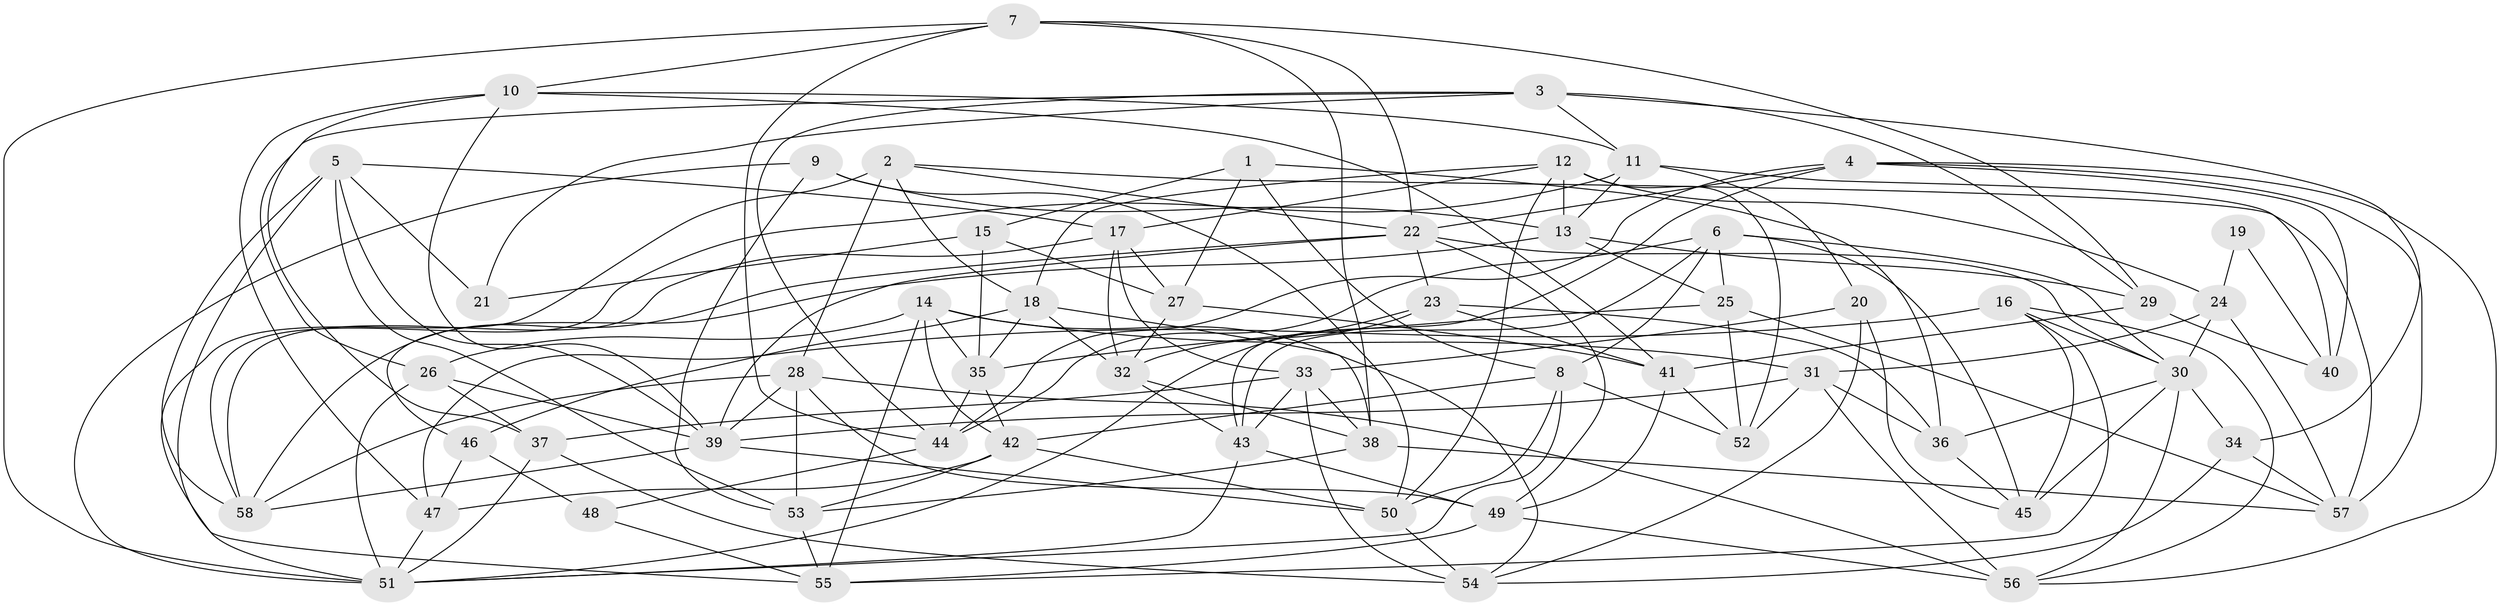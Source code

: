 // original degree distribution, {4: 1.0}
// Generated by graph-tools (version 1.1) at 2025/03/03/09/25 03:03:06]
// undirected, 58 vertices, 160 edges
graph export_dot {
graph [start="1"]
  node [color=gray90,style=filled];
  1;
  2;
  3;
  4;
  5;
  6;
  7;
  8;
  9;
  10;
  11;
  12;
  13;
  14;
  15;
  16;
  17;
  18;
  19;
  20;
  21;
  22;
  23;
  24;
  25;
  26;
  27;
  28;
  29;
  30;
  31;
  32;
  33;
  34;
  35;
  36;
  37;
  38;
  39;
  40;
  41;
  42;
  43;
  44;
  45;
  46;
  47;
  48;
  49;
  50;
  51;
  52;
  53;
  54;
  55;
  56;
  57;
  58;
  1 -- 8 [weight=1.0];
  1 -- 15 [weight=1.0];
  1 -- 27 [weight=1.0];
  1 -- 36 [weight=1.0];
  2 -- 18 [weight=1.0];
  2 -- 22 [weight=1.0];
  2 -- 28 [weight=1.0];
  2 -- 51 [weight=2.0];
  2 -- 57 [weight=1.0];
  3 -- 11 [weight=1.0];
  3 -- 21 [weight=1.0];
  3 -- 29 [weight=1.0];
  3 -- 34 [weight=1.0];
  3 -- 37 [weight=1.0];
  3 -- 44 [weight=1.0];
  4 -- 22 [weight=1.0];
  4 -- 40 [weight=1.0];
  4 -- 43 [weight=1.0];
  4 -- 44 [weight=1.0];
  4 -- 56 [weight=1.0];
  4 -- 57 [weight=1.0];
  5 -- 17 [weight=1.0];
  5 -- 21 [weight=1.0];
  5 -- 39 [weight=1.0];
  5 -- 53 [weight=1.0];
  5 -- 55 [weight=1.0];
  5 -- 58 [weight=1.0];
  6 -- 8 [weight=1.0];
  6 -- 25 [weight=1.0];
  6 -- 30 [weight=1.0];
  6 -- 43 [weight=1.0];
  6 -- 44 [weight=1.0];
  6 -- 45 [weight=1.0];
  7 -- 10 [weight=1.0];
  7 -- 22 [weight=1.0];
  7 -- 29 [weight=1.0];
  7 -- 38 [weight=1.0];
  7 -- 44 [weight=1.0];
  7 -- 51 [weight=1.0];
  8 -- 42 [weight=1.0];
  8 -- 50 [weight=1.0];
  8 -- 51 [weight=1.0];
  8 -- 52 [weight=1.0];
  9 -- 13 [weight=1.0];
  9 -- 50 [weight=1.0];
  9 -- 51 [weight=1.0];
  9 -- 53 [weight=1.0];
  10 -- 11 [weight=1.0];
  10 -- 26 [weight=1.0];
  10 -- 39 [weight=1.0];
  10 -- 41 [weight=1.0];
  10 -- 47 [weight=1.0];
  11 -- 13 [weight=1.0];
  11 -- 20 [weight=1.0];
  11 -- 40 [weight=1.0];
  11 -- 58 [weight=1.0];
  12 -- 13 [weight=1.0];
  12 -- 17 [weight=1.0];
  12 -- 18 [weight=1.0];
  12 -- 24 [weight=1.0];
  12 -- 50 [weight=1.0];
  12 -- 52 [weight=1.0];
  13 -- 25 [weight=1.0];
  13 -- 29 [weight=1.0];
  13 -- 46 [weight=1.0];
  14 -- 26 [weight=1.0];
  14 -- 31 [weight=1.0];
  14 -- 35 [weight=1.0];
  14 -- 42 [weight=1.0];
  14 -- 54 [weight=1.0];
  14 -- 55 [weight=1.0];
  15 -- 21 [weight=2.0];
  15 -- 27 [weight=2.0];
  15 -- 35 [weight=1.0];
  16 -- 30 [weight=1.0];
  16 -- 45 [weight=2.0];
  16 -- 47 [weight=1.0];
  16 -- 55 [weight=1.0];
  16 -- 56 [weight=1.0];
  17 -- 27 [weight=1.0];
  17 -- 32 [weight=1.0];
  17 -- 33 [weight=1.0];
  17 -- 58 [weight=1.0];
  18 -- 32 [weight=1.0];
  18 -- 35 [weight=1.0];
  18 -- 38 [weight=1.0];
  18 -- 46 [weight=1.0];
  19 -- 24 [weight=2.0];
  19 -- 40 [weight=2.0];
  20 -- 33 [weight=1.0];
  20 -- 45 [weight=1.0];
  20 -- 54 [weight=1.0];
  22 -- 23 [weight=1.0];
  22 -- 30 [weight=1.0];
  22 -- 39 [weight=1.0];
  22 -- 49 [weight=1.0];
  22 -- 58 [weight=1.0];
  23 -- 32 [weight=1.0];
  23 -- 36 [weight=2.0];
  23 -- 41 [weight=1.0];
  23 -- 51 [weight=1.0];
  24 -- 30 [weight=1.0];
  24 -- 31 [weight=1.0];
  24 -- 57 [weight=1.0];
  25 -- 35 [weight=1.0];
  25 -- 52 [weight=2.0];
  25 -- 57 [weight=1.0];
  26 -- 37 [weight=2.0];
  26 -- 39 [weight=1.0];
  26 -- 51 [weight=1.0];
  27 -- 32 [weight=1.0];
  27 -- 41 [weight=1.0];
  28 -- 39 [weight=1.0];
  28 -- 49 [weight=1.0];
  28 -- 53 [weight=1.0];
  28 -- 56 [weight=1.0];
  28 -- 58 [weight=1.0];
  29 -- 40 [weight=2.0];
  29 -- 41 [weight=1.0];
  30 -- 34 [weight=1.0];
  30 -- 36 [weight=1.0];
  30 -- 45 [weight=1.0];
  30 -- 56 [weight=1.0];
  31 -- 36 [weight=1.0];
  31 -- 39 [weight=1.0];
  31 -- 52 [weight=1.0];
  31 -- 56 [weight=1.0];
  32 -- 38 [weight=1.0];
  32 -- 43 [weight=1.0];
  33 -- 37 [weight=1.0];
  33 -- 38 [weight=1.0];
  33 -- 43 [weight=1.0];
  33 -- 54 [weight=1.0];
  34 -- 54 [weight=1.0];
  34 -- 57 [weight=1.0];
  35 -- 42 [weight=1.0];
  35 -- 44 [weight=1.0];
  36 -- 45 [weight=1.0];
  37 -- 51 [weight=1.0];
  37 -- 54 [weight=1.0];
  38 -- 53 [weight=1.0];
  38 -- 57 [weight=1.0];
  39 -- 50 [weight=1.0];
  39 -- 58 [weight=1.0];
  41 -- 49 [weight=1.0];
  41 -- 52 [weight=1.0];
  42 -- 47 [weight=1.0];
  42 -- 50 [weight=1.0];
  42 -- 53 [weight=1.0];
  43 -- 49 [weight=1.0];
  43 -- 51 [weight=1.0];
  44 -- 48 [weight=1.0];
  46 -- 47 [weight=2.0];
  46 -- 48 [weight=2.0];
  47 -- 51 [weight=1.0];
  48 -- 55 [weight=1.0];
  49 -- 55 [weight=1.0];
  49 -- 56 [weight=1.0];
  50 -- 54 [weight=1.0];
  53 -- 55 [weight=1.0];
}
